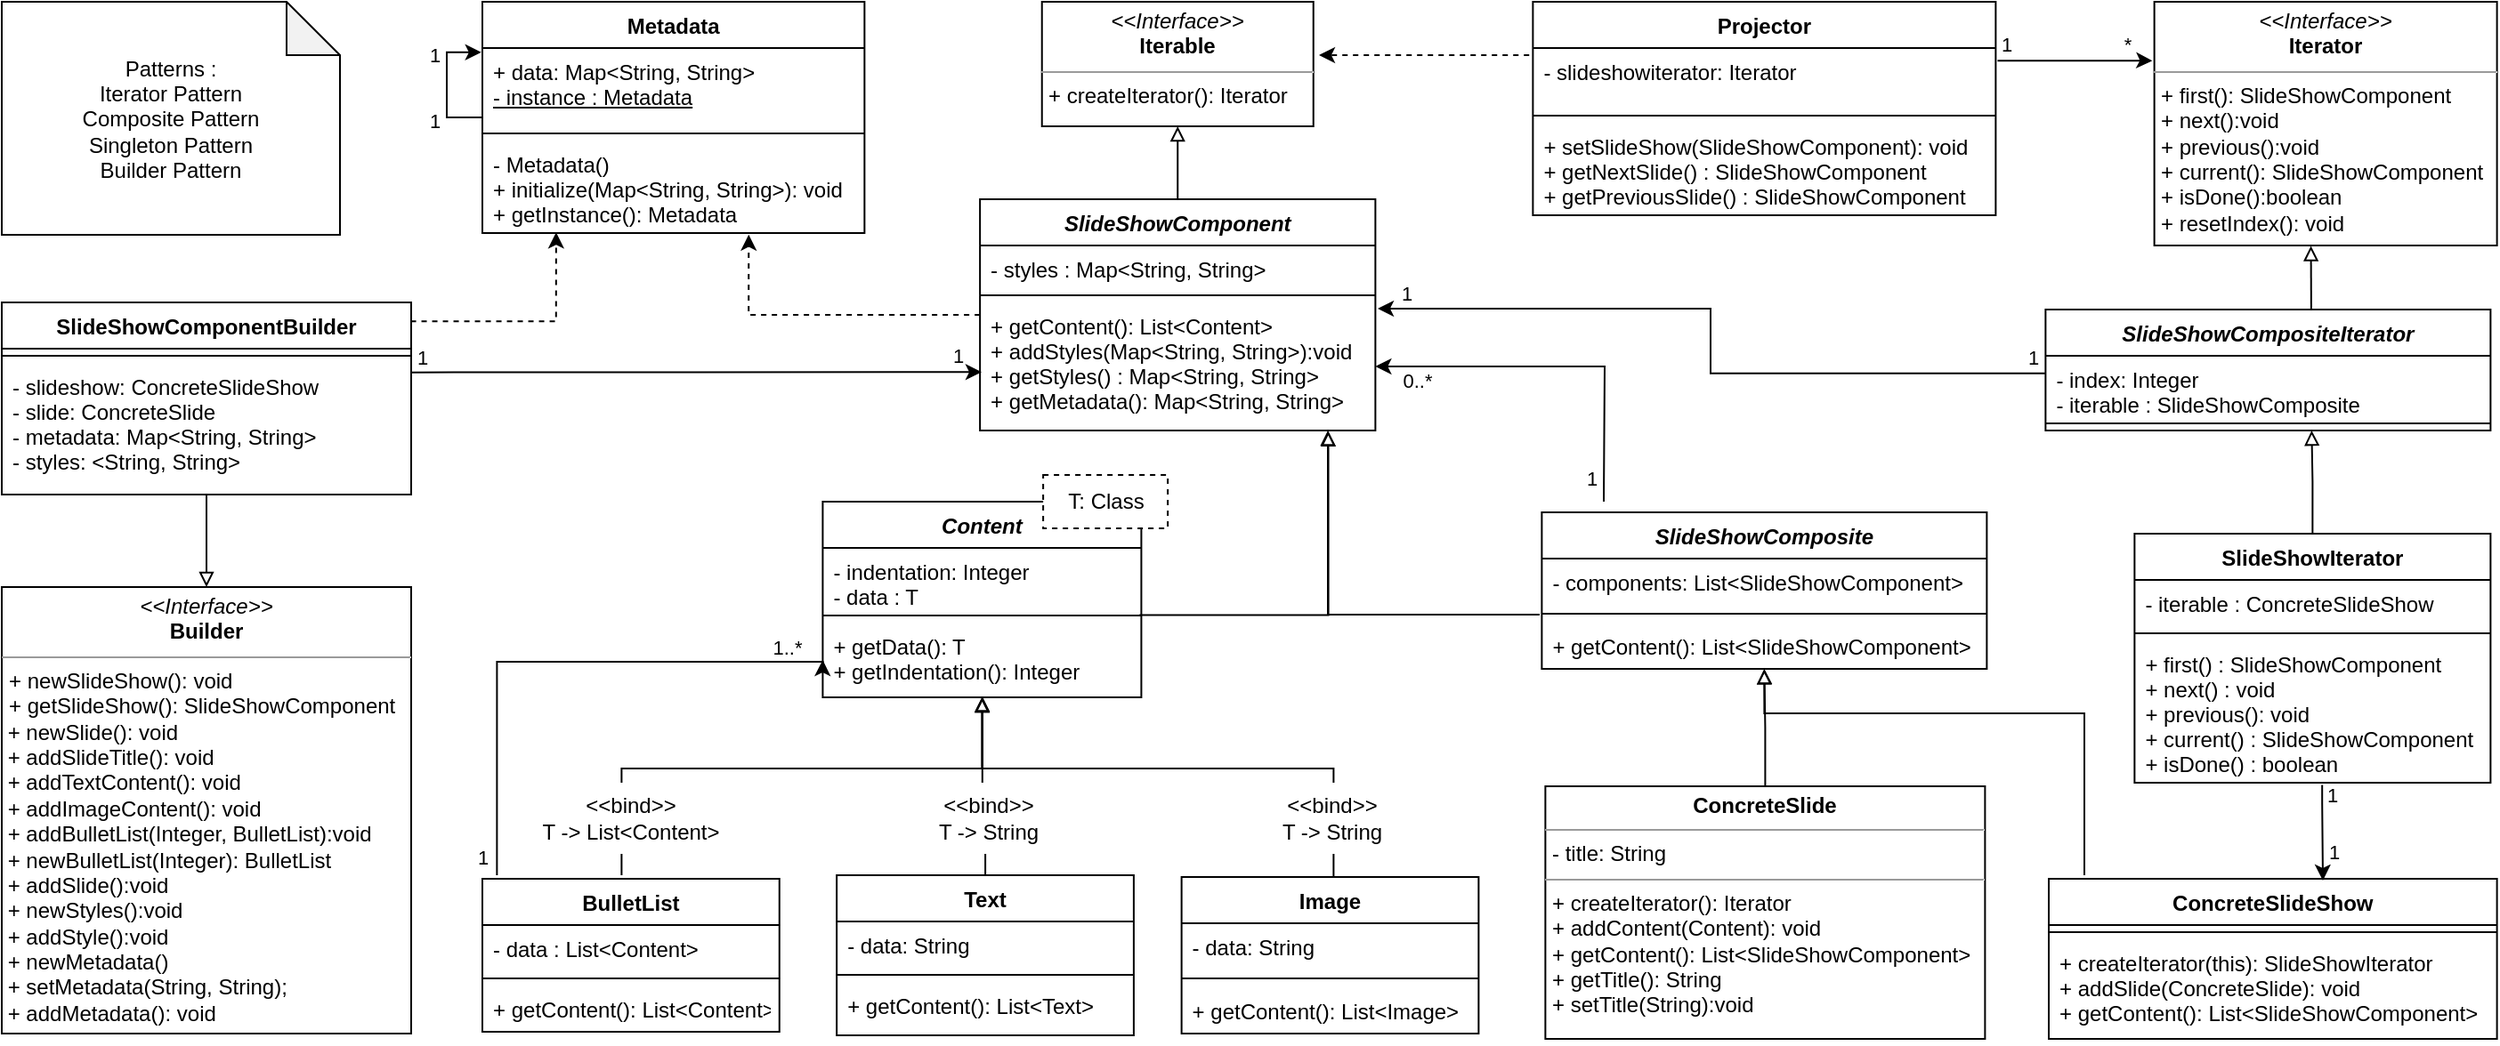 <mxfile version="20.5.1" type="device"><diagram id="dJp5wNmj4JbH1_XlsDkN" name="Page-1"><mxGraphModel dx="1497" dy="852" grid="1" gridSize="10" guides="1" tooltips="1" connect="1" arrows="1" fold="1" page="1" pageScale="1" pageWidth="1654" pageHeight="2336" math="0" shadow="0"><root><mxCell id="0"/><mxCell id="1" parent="0"/><mxCell id="BEjTRMxC8oMAZIC29KmR-113" style="edgeStyle=orthogonalEdgeStyle;rounded=0;orthogonalLoop=1;jettySize=auto;html=1;startArrow=none;startFill=0;endArrow=block;endFill=0;entryX=0.5;entryY=1;entryDx=0;entryDy=0;exitX=0.5;exitY=0;exitDx=0;exitDy=0;" parent="1" source="BEjTRMxC8oMAZIC29KmR-5" target="BEjTRMxC8oMAZIC29KmR-72" edge="1"><mxGeometry relative="1" as="geometry"><mxPoint x="838.19" y="98" as="targetPoint"/><mxPoint x="724.19" y="141" as="sourcePoint"/></mxGeometry></mxCell><mxCell id="H9FdFN-ClzO1cE9R2MqB-24" style="edgeStyle=orthogonalEdgeStyle;rounded=0;orthogonalLoop=1;jettySize=auto;html=1;entryX=0.697;entryY=1.016;entryDx=0;entryDy=0;entryPerimeter=0;dashed=1;endArrow=classic;endFill=1;" parent="1" source="BEjTRMxC8oMAZIC29KmR-5" target="BEjTRMxC8oMAZIC29KmR-18" edge="1"><mxGeometry relative="1" as="geometry"/></mxCell><mxCell id="BEjTRMxC8oMAZIC29KmR-5" value="SlideShowComponent" style="swimlane;fontStyle=3;align=center;verticalAlign=top;childLayout=stackLayout;horizontal=1;startSize=26;horizontalStack=0;resizeParent=1;resizeParentMax=0;resizeLast=0;collapsible=1;marginBottom=0;" parent="1" vertex="1"><mxGeometry x="569.56" y="131" width="222.13" height="130" as="geometry"/></mxCell><mxCell id="BEjTRMxC8oMAZIC29KmR-6" value="- styles : Map&lt;String, String&gt;" style="text;strokeColor=none;fillColor=none;align=left;verticalAlign=top;spacingLeft=4;spacingRight=4;overflow=hidden;rotatable=0;points=[[0,0.5],[1,0.5]];portConstraint=eastwest;" parent="BEjTRMxC8oMAZIC29KmR-5" vertex="1"><mxGeometry y="26" width="222.13" height="24" as="geometry"/></mxCell><mxCell id="BEjTRMxC8oMAZIC29KmR-7" value="" style="line;strokeWidth=1;fillColor=none;align=left;verticalAlign=middle;spacingTop=-1;spacingLeft=3;spacingRight=3;rotatable=0;labelPosition=right;points=[];portConstraint=eastwest;strokeColor=inherit;" parent="BEjTRMxC8oMAZIC29KmR-5" vertex="1"><mxGeometry y="50" width="222.13" height="8" as="geometry"/></mxCell><mxCell id="BEjTRMxC8oMAZIC29KmR-8" value="+ getContent(): List&lt;Content&gt;&#10;+ addStyles(Map&lt;String, String&gt;):void&#10;+ getStyles() : Map&lt;String, String&gt;&#10;+ getMetadata(): Map&lt;String, String&gt;&#10;" style="text;strokeColor=none;fillColor=none;align=left;verticalAlign=top;spacingLeft=4;spacingRight=4;overflow=hidden;rotatable=0;points=[[0,0.5],[1,0.5]];portConstraint=eastwest;" parent="BEjTRMxC8oMAZIC29KmR-5" vertex="1"><mxGeometry y="58" width="222.13" height="72" as="geometry"/></mxCell><mxCell id="BEjTRMxC8oMAZIC29KmR-15" value="Metadata" style="swimlane;fontStyle=1;align=center;verticalAlign=top;childLayout=stackLayout;horizontal=1;startSize=26;horizontalStack=0;resizeParent=1;resizeParentMax=0;resizeLast=0;collapsible=1;marginBottom=0;" parent="1" vertex="1"><mxGeometry x="290" y="20" width="214.68" height="130" as="geometry"/></mxCell><mxCell id="BEjTRMxC8oMAZIC29KmR-16" value="+ data: Map&amp;lt;String, String&amp;gt;&lt;br&gt;&lt;u&gt;- instance : Metadata&lt;/u&gt;" style="text;strokeColor=none;fillColor=none;align=left;verticalAlign=top;spacingLeft=4;spacingRight=4;overflow=hidden;rotatable=0;points=[[0,0.5],[1,0.5]];portConstraint=eastwest;html=1;" parent="BEjTRMxC8oMAZIC29KmR-15" vertex="1"><mxGeometry y="26" width="214.68" height="44" as="geometry"/></mxCell><mxCell id="BEjTRMxC8oMAZIC29KmR-17" value="" style="line;strokeWidth=1;fillColor=none;align=left;verticalAlign=middle;spacingTop=-1;spacingLeft=3;spacingRight=3;rotatable=0;labelPosition=right;points=[];portConstraint=eastwest;strokeColor=inherit;" parent="BEjTRMxC8oMAZIC29KmR-15" vertex="1"><mxGeometry y="70" width="214.68" height="8" as="geometry"/></mxCell><mxCell id="BEjTRMxC8oMAZIC29KmR-18" value="- Metadata()&#10;+ initialize(Map&lt;String, String&gt;): void&#10;+ getInstance(): Metadata" style="text;strokeColor=none;fillColor=none;align=left;verticalAlign=top;spacingLeft=4;spacingRight=4;overflow=hidden;rotatable=0;points=[[0,0.5],[1,0.5]];portConstraint=eastwest;" parent="BEjTRMxC8oMAZIC29KmR-15" vertex="1"><mxGeometry y="78" width="214.68" height="52" as="geometry"/></mxCell><mxCell id="TA6oF3tq6VPVfZ2ChKSb-13" style="edgeStyle=orthogonalEdgeStyle;rounded=0;orthogonalLoop=1;jettySize=auto;html=1;startArrow=none;startFill=0;endArrow=classic;endFill=1;entryX=-0.003;entryY=0.055;entryDx=0;entryDy=0;entryPerimeter=0;" parent="BEjTRMxC8oMAZIC29KmR-15" source="BEjTRMxC8oMAZIC29KmR-16" target="BEjTRMxC8oMAZIC29KmR-16" edge="1"><mxGeometry relative="1" as="geometry"><mxPoint x="-5.32" y="29" as="targetPoint"/><Array as="points"><mxPoint x="-20" y="65"/><mxPoint x="-20" y="29"/></Array></mxGeometry></mxCell><mxCell id="diG9DpCNGjjHX850nTGm-32" value="1" style="edgeLabel;html=1;align=center;verticalAlign=middle;resizable=0;points=[];" parent="TA6oF3tq6VPVfZ2ChKSb-13" vertex="1" connectable="0"><mxGeometry x="-0.741" y="1" relative="1" as="geometry"><mxPoint x="-17" y="1" as="offset"/></mxGeometry></mxCell><mxCell id="diG9DpCNGjjHX850nTGm-33" value="1" style="edgeLabel;html=1;align=center;verticalAlign=middle;resizable=0;points=[];" parent="TA6oF3tq6VPVfZ2ChKSb-13" vertex="1" connectable="0"><mxGeometry x="0.649" y="-1" relative="1" as="geometry"><mxPoint x="-13" as="offset"/></mxGeometry></mxCell><mxCell id="BEjTRMxC8oMAZIC29KmR-68" style="edgeStyle=orthogonalEdgeStyle;rounded=0;orthogonalLoop=1;jettySize=auto;html=1;startArrow=none;startFill=0;endArrow=classic;endFill=1;" parent="1" target="BEjTRMxC8oMAZIC29KmR-8" edge="1"><mxGeometry relative="1" as="geometry"><mxPoint x="920" y="301" as="sourcePoint"/></mxGeometry></mxCell><mxCell id="diG9DpCNGjjHX850nTGm-20" value="1" style="edgeLabel;html=1;align=center;verticalAlign=middle;resizable=0;points=[];" parent="BEjTRMxC8oMAZIC29KmR-68" vertex="1" connectable="0"><mxGeometry x="-0.814" y="-1" relative="1" as="geometry"><mxPoint x="-8" y="6" as="offset"/></mxGeometry></mxCell><mxCell id="diG9DpCNGjjHX850nTGm-21" value="0..*" style="edgeLabel;html=1;align=center;verticalAlign=middle;resizable=0;points=[];" parent="BEjTRMxC8oMAZIC29KmR-68" vertex="1" connectable="0"><mxGeometry x="0.831" y="-2" relative="1" as="geometry"><mxPoint x="6" y="10" as="offset"/></mxGeometry></mxCell><mxCell id="diG9DpCNGjjHX850nTGm-8" style="edgeStyle=orthogonalEdgeStyle;rounded=0;orthogonalLoop=1;jettySize=auto;html=1;endArrow=block;endFill=0;exitX=-0.005;exitY=-0.175;exitDx=0;exitDy=0;exitPerimeter=0;" parent="1" source="H9FdFN-ClzO1cE9R2MqB-18" edge="1"><mxGeometry relative="1" as="geometry"><mxPoint x="765" y="261" as="targetPoint"/><mxPoint x="826.94" y="364.312" as="sourcePoint"/><Array as="points"><mxPoint x="765.19" y="365"/></Array></mxGeometry></mxCell><mxCell id="TA6oF3tq6VPVfZ2ChKSb-8" style="edgeStyle=orthogonalEdgeStyle;rounded=0;orthogonalLoop=1;jettySize=auto;html=1;entryX=0.501;entryY=1;entryDx=0;entryDy=0;entryPerimeter=0;startArrow=none;startFill=0;endArrow=block;endFill=0;" parent="1" source="BEjTRMxC8oMAZIC29KmR-26" target="BEjTRMxC8oMAZIC29KmR-44" edge="1"><mxGeometry relative="1" as="geometry"/></mxCell><mxCell id="BEjTRMxC8oMAZIC29KmR-26" value="Text" style="swimlane;fontStyle=1;align=center;verticalAlign=top;childLayout=stackLayout;horizontal=1;startSize=26;horizontalStack=0;resizeParent=1;resizeParentMax=0;resizeLast=0;collapsible=1;marginBottom=0;" parent="1" vertex="1"><mxGeometry x="489.07" y="511" width="166.88" height="90" as="geometry"/></mxCell><mxCell id="BEjTRMxC8oMAZIC29KmR-27" value="- data: String" style="text;strokeColor=none;fillColor=none;align=left;verticalAlign=top;spacingLeft=4;spacingRight=4;overflow=hidden;rotatable=0;points=[[0,0.5],[1,0.5]];portConstraint=eastwest;" parent="BEjTRMxC8oMAZIC29KmR-26" vertex="1"><mxGeometry y="26" width="166.88" height="26" as="geometry"/></mxCell><mxCell id="BEjTRMxC8oMAZIC29KmR-28" value="" style="line;strokeWidth=1;fillColor=none;align=left;verticalAlign=middle;spacingTop=-1;spacingLeft=3;spacingRight=3;rotatable=0;labelPosition=right;points=[];portConstraint=eastwest;strokeColor=inherit;" parent="BEjTRMxC8oMAZIC29KmR-26" vertex="1"><mxGeometry y="52" width="166.88" height="8" as="geometry"/></mxCell><mxCell id="BEjTRMxC8oMAZIC29KmR-29" value="+ getContent(): List&lt;Text&gt;" style="text;strokeColor=none;fillColor=none;align=left;verticalAlign=top;spacingLeft=4;spacingRight=4;overflow=hidden;rotatable=0;points=[[0,0.5],[1,0.5]];portConstraint=eastwest;" parent="BEjTRMxC8oMAZIC29KmR-26" vertex="1"><mxGeometry y="60" width="166.88" height="30" as="geometry"/></mxCell><mxCell id="TA6oF3tq6VPVfZ2ChKSb-9" style="edgeStyle=orthogonalEdgeStyle;rounded=0;orthogonalLoop=1;jettySize=auto;html=1;entryX=0.5;entryY=1;entryDx=0;entryDy=0;startArrow=none;startFill=0;endArrow=block;endFill=0;" parent="1" source="BEjTRMxC8oMAZIC29KmR-31" target="BEjTRMxC8oMAZIC29KmR-41" edge="1"><mxGeometry relative="1" as="geometry"><Array as="points"><mxPoint x="768.19" y="451"/><mxPoint x="570.19" y="451"/></Array></mxGeometry></mxCell><mxCell id="BEjTRMxC8oMAZIC29KmR-31" value="Image" style="swimlane;fontStyle=1;align=center;verticalAlign=top;childLayout=stackLayout;horizontal=1;startSize=26;horizontalStack=0;resizeParent=1;resizeParentMax=0;resizeLast=0;collapsible=1;marginBottom=0;" parent="1" vertex="1"><mxGeometry x="682.81" y="512" width="166.88" height="88" as="geometry"/></mxCell><mxCell id="BEjTRMxC8oMAZIC29KmR-32" value="- data: String" style="text;strokeColor=none;fillColor=none;align=left;verticalAlign=top;spacingLeft=4;spacingRight=4;overflow=hidden;rotatable=0;points=[[0,0.5],[1,0.5]];portConstraint=eastwest;" parent="BEjTRMxC8oMAZIC29KmR-31" vertex="1"><mxGeometry y="26" width="166.88" height="26" as="geometry"/></mxCell><mxCell id="BEjTRMxC8oMAZIC29KmR-33" value="" style="line;strokeWidth=1;fillColor=none;align=left;verticalAlign=middle;spacingTop=-1;spacingLeft=3;spacingRight=3;rotatable=0;labelPosition=right;points=[];portConstraint=eastwest;strokeColor=inherit;" parent="BEjTRMxC8oMAZIC29KmR-31" vertex="1"><mxGeometry y="52" width="166.88" height="10" as="geometry"/></mxCell><mxCell id="BEjTRMxC8oMAZIC29KmR-34" value="+ getContent(): List&lt;Image&gt;" style="text;strokeColor=none;fillColor=none;align=left;verticalAlign=top;spacingLeft=4;spacingRight=4;overflow=hidden;rotatable=0;points=[[0,0.5],[1,0.5]];portConstraint=eastwest;" parent="BEjTRMxC8oMAZIC29KmR-31" vertex="1"><mxGeometry y="62" width="166.88" height="26" as="geometry"/></mxCell><mxCell id="1Rqe-ZaB17CGoWird3mA-8" style="edgeStyle=orthogonalEdgeStyle;rounded=0;orthogonalLoop=1;jettySize=auto;html=1;entryX=0;entryY=0.5;entryDx=0;entryDy=0;" parent="1" target="BEjTRMxC8oMAZIC29KmR-44" edge="1"><mxGeometry relative="1" as="geometry"><Array as="points"><mxPoint x="298" y="391"/><mxPoint x="481" y="391"/></Array><mxPoint x="298.19" y="511" as="sourcePoint"/><mxPoint x="458.19" y="376" as="targetPoint"/></mxGeometry></mxCell><mxCell id="diG9DpCNGjjHX850nTGm-22" value="1" style="edgeLabel;html=1;align=center;verticalAlign=middle;resizable=0;points=[];" parent="1Rqe-ZaB17CGoWird3mA-8" vertex="1" connectable="0"><mxGeometry x="-0.936" y="1" relative="1" as="geometry"><mxPoint x="-7" y="-1" as="offset"/></mxGeometry></mxCell><mxCell id="diG9DpCNGjjHX850nTGm-23" value="1..*" style="edgeLabel;html=1;align=center;verticalAlign=middle;resizable=0;points=[];" parent="1Rqe-ZaB17CGoWird3mA-8" vertex="1" connectable="0"><mxGeometry x="0.799" y="3" relative="1" as="geometry"><mxPoint x="9" y="-5" as="offset"/></mxGeometry></mxCell><mxCell id="BEjTRMxC8oMAZIC29KmR-36" value="BulletList" style="swimlane;fontStyle=1;align=center;verticalAlign=top;childLayout=stackLayout;horizontal=1;startSize=26;horizontalStack=0;resizeParent=1;resizeParentMax=0;resizeLast=0;collapsible=1;marginBottom=0;" parent="1" vertex="1"><mxGeometry x="290" y="513" width="166.88" height="86" as="geometry"/></mxCell><mxCell id="BEjTRMxC8oMAZIC29KmR-37" value="- data : List&lt;Content&gt;" style="text;strokeColor=none;fillColor=none;align=left;verticalAlign=top;spacingLeft=4;spacingRight=4;overflow=hidden;rotatable=0;points=[[0,0.5],[1,0.5]];portConstraint=eastwest;" parent="BEjTRMxC8oMAZIC29KmR-36" vertex="1"><mxGeometry y="26" width="166.88" height="26" as="geometry"/></mxCell><mxCell id="BEjTRMxC8oMAZIC29KmR-38" value="" style="line;strokeWidth=1;fillColor=none;align=left;verticalAlign=middle;spacingTop=-1;spacingLeft=3;spacingRight=3;rotatable=0;labelPosition=right;points=[];portConstraint=eastwest;strokeColor=inherit;" parent="BEjTRMxC8oMAZIC29KmR-36" vertex="1"><mxGeometry y="52" width="166.88" height="8" as="geometry"/></mxCell><mxCell id="BEjTRMxC8oMAZIC29KmR-39" value="+ getContent(): List&lt;Content&gt;" style="text;strokeColor=none;fillColor=none;align=left;verticalAlign=top;spacingLeft=4;spacingRight=4;overflow=hidden;rotatable=0;points=[[0,0.5],[1,0.5]];portConstraint=eastwest;" parent="BEjTRMxC8oMAZIC29KmR-36" vertex="1"><mxGeometry y="60" width="166.88" height="26" as="geometry"/></mxCell><mxCell id="TA6oF3tq6VPVfZ2ChKSb-7" style="edgeStyle=orthogonalEdgeStyle;rounded=0;orthogonalLoop=1;jettySize=auto;html=1;endArrow=none;endFill=0;startArrow=block;startFill=0;exitX=0.501;exitY=0.988;exitDx=0;exitDy=0;exitPerimeter=0;" parent="1" source="BEjTRMxC8oMAZIC29KmR-44" edge="1"><mxGeometry relative="1" as="geometry"><Array as="points"><mxPoint x="571.19" y="451"/><mxPoint x="368.19" y="451"/><mxPoint x="368.19" y="511"/></Array><mxPoint x="368.19" y="511" as="targetPoint"/></mxGeometry></mxCell><mxCell id="diG9DpCNGjjHX850nTGm-4" style="edgeStyle=orthogonalEdgeStyle;rounded=0;orthogonalLoop=1;jettySize=auto;html=1;entryX=0.881;entryY=1.006;entryDx=0;entryDy=0;entryPerimeter=0;endArrow=block;endFill=0;exitX=0.994;exitY=0.589;exitDx=0;exitDy=0;exitPerimeter=0;" parent="1" target="BEjTRMxC8oMAZIC29KmR-8" edge="1"><mxGeometry relative="1" as="geometry"><mxPoint x="659.126" y="364.712" as="sourcePoint"/><mxPoint x="764.61" y="265.38" as="targetPoint"/><Array as="points"><mxPoint x="765" y="365"/></Array></mxGeometry></mxCell><mxCell id="BEjTRMxC8oMAZIC29KmR-41" value="Content" style="swimlane;fontStyle=3;align=center;verticalAlign=top;childLayout=stackLayout;horizontal=1;startSize=26;horizontalStack=0;resizeParent=1;resizeParentMax=0;resizeLast=0;collapsible=1;marginBottom=0;" parent="1" vertex="1"><mxGeometry x="481.21" y="301" width="178.99" height="110" as="geometry"/></mxCell><mxCell id="BEjTRMxC8oMAZIC29KmR-42" value="- indentation: Integer&#10;- data : T" style="text;strokeColor=none;fillColor=none;align=left;verticalAlign=top;spacingLeft=4;spacingRight=4;overflow=hidden;rotatable=0;points=[[0,0.5],[1,0.5]];portConstraint=eastwest;" parent="BEjTRMxC8oMAZIC29KmR-41" vertex="1"><mxGeometry y="26" width="178.99" height="34" as="geometry"/></mxCell><mxCell id="BEjTRMxC8oMAZIC29KmR-43" value="" style="line;strokeWidth=1;fillColor=none;align=left;verticalAlign=middle;spacingTop=-1;spacingLeft=3;spacingRight=3;rotatable=0;labelPosition=right;points=[];portConstraint=eastwest;strokeColor=inherit;" parent="BEjTRMxC8oMAZIC29KmR-41" vertex="1"><mxGeometry y="60" width="178.99" height="8" as="geometry"/></mxCell><mxCell id="BEjTRMxC8oMAZIC29KmR-44" value="+ getData(): T&#10;+ getIndentation(): Integer" style="text;strokeColor=none;fillColor=none;align=left;verticalAlign=top;spacingLeft=4;spacingRight=4;overflow=hidden;rotatable=0;points=[[0,0.5],[1,0.5]];portConstraint=eastwest;" parent="BEjTRMxC8oMAZIC29KmR-41" vertex="1"><mxGeometry y="68" width="178.99" height="42" as="geometry"/></mxCell><mxCell id="diG9DpCNGjjHX850nTGm-10" value="" style="edgeStyle=orthogonalEdgeStyle;rounded=0;orthogonalLoop=1;jettySize=auto;html=1;endArrow=classic;endFill=1;exitX=1.004;exitY=0.209;exitDx=0;exitDy=0;exitPerimeter=0;entryX=-0.006;entryY=0.242;entryDx=0;entryDy=0;entryPerimeter=0;" parent="1" source="BEjTRMxC8oMAZIC29KmR-54" target="BEjTRMxC8oMAZIC29KmR-75" edge="1"><mxGeometry x="-0.868" y="4" relative="1" as="geometry"><mxPoint x="1160" y="54.81" as="sourcePoint"/><mxPoint x="1226" y="53" as="targetPoint"/><mxPoint as="offset"/><Array as="points"><mxPoint x="1226" y="53"/></Array></mxGeometry></mxCell><mxCell id="diG9DpCNGjjHX850nTGm-13" value="*" style="edgeLabel;html=1;align=center;verticalAlign=middle;resizable=0;points=[];" parent="diG9DpCNGjjHX850nTGm-10" vertex="1" connectable="0"><mxGeometry x="0.733" y="-1" relative="1" as="geometry"><mxPoint x="-3" y="-10" as="offset"/></mxGeometry></mxCell><mxCell id="diG9DpCNGjjHX850nTGm-14" value="1" style="edgeLabel;html=1;align=center;verticalAlign=middle;resizable=0;points=[];" parent="diG9DpCNGjjHX850nTGm-10" vertex="1" connectable="0"><mxGeometry x="-0.484" y="1" relative="1" as="geometry"><mxPoint x="-18" y="-8" as="offset"/></mxGeometry></mxCell><mxCell id="HNqeerLyIlQYZOJJkULB-1" style="edgeStyle=orthogonalEdgeStyle;rounded=0;orthogonalLoop=1;jettySize=auto;html=1;exitX=-0.008;exitY=0.118;exitDx=0;exitDy=0;exitPerimeter=0;dashed=1;" parent="1" source="BEjTRMxC8oMAZIC29KmR-54" edge="1"><mxGeometry relative="1" as="geometry"><mxPoint x="760" y="50" as="targetPoint"/></mxGeometry></mxCell><mxCell id="BEjTRMxC8oMAZIC29KmR-53" value="Projector" style="swimlane;fontStyle=1;align=center;verticalAlign=top;childLayout=stackLayout;horizontal=1;startSize=26;horizontalStack=0;resizeParent=1;resizeParentMax=0;resizeLast=0;collapsible=1;marginBottom=0;" parent="1" vertex="1"><mxGeometry x="880.19" y="20" width="260" height="120" as="geometry"/></mxCell><mxCell id="BEjTRMxC8oMAZIC29KmR-54" value="- slideshowiterator: Iterator&#10;" style="text;strokeColor=none;fillColor=none;align=left;verticalAlign=top;spacingLeft=4;spacingRight=4;overflow=hidden;rotatable=0;points=[[0,0.5],[1,0.5]];portConstraint=eastwest;" parent="BEjTRMxC8oMAZIC29KmR-53" vertex="1"><mxGeometry y="26" width="260" height="34" as="geometry"/></mxCell><mxCell id="BEjTRMxC8oMAZIC29KmR-55" value="" style="line;strokeWidth=1;fillColor=none;align=left;verticalAlign=middle;spacingTop=-1;spacingLeft=3;spacingRight=3;rotatable=0;labelPosition=right;points=[];portConstraint=eastwest;strokeColor=inherit;" parent="BEjTRMxC8oMAZIC29KmR-53" vertex="1"><mxGeometry y="60" width="260" height="8" as="geometry"/></mxCell><mxCell id="BEjTRMxC8oMAZIC29KmR-56" value="+ setSlideShow(SlideShowComponent): void&#10;+ getNextSlide() : SlideShowComponent&#10;+ getPreviousSlide() : SlideShowComponent" style="text;strokeColor=none;fillColor=none;align=left;verticalAlign=top;spacingLeft=4;spacingRight=4;overflow=hidden;rotatable=0;points=[[0,0.5],[1,0.5]];portConstraint=eastwest;" parent="BEjTRMxC8oMAZIC29KmR-53" vertex="1"><mxGeometry y="68" width="260" height="52" as="geometry"/></mxCell><mxCell id="BEjTRMxC8oMAZIC29KmR-72" value="&lt;p style=&quot;margin:0px;margin-top:4px;text-align:center;&quot;&gt;&lt;i&gt;&amp;lt;&amp;lt;Interface&amp;gt;&amp;gt;&lt;/i&gt;&lt;br&gt;&lt;b&gt;Iterable&lt;/b&gt;&lt;/p&gt;&lt;hr size=&quot;1&quot;&gt;&lt;p style=&quot;margin:0px;margin-left:4px;&quot;&gt;+ createIterator(): Iterator&lt;/p&gt;&lt;p style=&quot;margin:0px;margin-left:4px;&quot;&gt;&lt;br&gt;&lt;/p&gt;" style="verticalAlign=top;align=left;overflow=fill;fontSize=12;fontFamily=Helvetica;html=1;" parent="1" vertex="1"><mxGeometry x="604.37" y="20" width="152.5" height="70" as="geometry"/></mxCell><mxCell id="BEjTRMxC8oMAZIC29KmR-75" value="&lt;p style=&quot;margin:0px;margin-top:4px;text-align:center;&quot;&gt;&lt;i&gt;&amp;lt;&amp;lt;Interface&amp;gt;&amp;gt;&lt;/i&gt;&lt;br&gt;&lt;b&gt;Iterator&lt;/b&gt;&lt;/p&gt;&lt;hr size=&quot;1&quot;&gt;&lt;p style=&quot;margin:0px;margin-left:4px;&quot;&gt;+ first(): SlideShowComponent&lt;br style=&quot;padding: 0px; margin: 0px;&quot;&gt;+ next():void&lt;/p&gt;&lt;p style=&quot;margin:0px;margin-left:4px;&quot;&gt;+ previous():void&lt;br style=&quot;padding: 0px; margin: 0px;&quot;&gt;+ current(): SlideShowComponent&lt;br style=&quot;padding: 0px; margin: 0px;&quot;&gt;+ isDone():boolean&lt;br&gt;&lt;/p&gt;&lt;p style=&quot;margin:0px;margin-left:4px;&quot;&gt;+ resetIndex(): void&lt;/p&gt;&lt;p style=&quot;margin:0px;margin-left:4px;&quot;&gt;&lt;br&gt;&lt;/p&gt;" style="verticalAlign=top;align=left;overflow=fill;fontSize=12;fontFamily=Helvetica;html=1;" parent="1" vertex="1"><mxGeometry x="1229.31" y="20" width="192.5" height="137" as="geometry"/></mxCell><mxCell id="BEjTRMxC8oMAZIC29KmR-103" style="edgeStyle=orthogonalEdgeStyle;rounded=0;orthogonalLoop=1;jettySize=auto;html=1;entryX=0.457;entryY=1.002;entryDx=0;entryDy=0;startArrow=none;startFill=0;endArrow=block;endFill=0;exitX=0.597;exitY=-0.001;exitDx=0;exitDy=0;exitPerimeter=0;entryPerimeter=0;" parent="1" source="BEjTRMxC8oMAZIC29KmR-78" target="BEjTRMxC8oMAZIC29KmR-75" edge="1"><mxGeometry relative="1" as="geometry"/></mxCell><mxCell id="BEjTRMxC8oMAZIC29KmR-78" value="SlideShowCompositeIterator" style="swimlane;fontStyle=3;align=center;verticalAlign=top;childLayout=stackLayout;horizontal=1;startSize=26;horizontalStack=0;resizeParent=1;resizeParentMax=0;resizeLast=0;collapsible=1;marginBottom=0;" parent="1" vertex="1"><mxGeometry x="1168.19" y="193" width="250" height="68" as="geometry"><mxRectangle x="1030" y="417" width="140" height="30" as="alternateBounds"/></mxGeometry></mxCell><mxCell id="BEjTRMxC8oMAZIC29KmR-79" value="- index: Integer&#10;- iterable : SlideShowComposite" style="text;strokeColor=none;fillColor=none;align=left;verticalAlign=top;spacingLeft=4;spacingRight=4;overflow=hidden;rotatable=0;points=[[0,0.5],[1,0.5]];portConstraint=eastwest;" parent="BEjTRMxC8oMAZIC29KmR-78" vertex="1"><mxGeometry y="26" width="250" height="34" as="geometry"/></mxCell><mxCell id="BEjTRMxC8oMAZIC29KmR-80" value="" style="line;strokeWidth=1;fillColor=none;align=left;verticalAlign=middle;spacingTop=-1;spacingLeft=3;spacingRight=3;rotatable=0;labelPosition=right;points=[];portConstraint=eastwest;strokeColor=inherit;" parent="BEjTRMxC8oMAZIC29KmR-78" vertex="1"><mxGeometry y="60" width="250" height="8" as="geometry"/></mxCell><mxCell id="H9FdFN-ClzO1cE9R2MqB-26" style="edgeStyle=orthogonalEdgeStyle;rounded=0;orthogonalLoop=1;jettySize=auto;html=1;entryX=0.5;entryY=1.01;entryDx=0;entryDy=0;entryPerimeter=0;endArrow=block;endFill=0;" parent="1" target="H9FdFN-ClzO1cE9R2MqB-18" edge="1"><mxGeometry relative="1" as="geometry"><mxPoint x="1190" y="511" as="sourcePoint"/><Array as="points"><mxPoint x="1190" y="420"/><mxPoint x="1010" y="420"/></Array></mxGeometry></mxCell><mxCell id="BEjTRMxC8oMAZIC29KmR-94" value="ConcreteSlideShow" style="swimlane;fontStyle=1;align=center;verticalAlign=top;childLayout=stackLayout;horizontal=1;startSize=26;horizontalStack=0;resizeParent=1;resizeParentMax=0;resizeLast=0;collapsible=1;marginBottom=0;" parent="1" vertex="1"><mxGeometry x="1170" y="513" width="251.81" height="90" as="geometry"><mxRectangle x="860" y="859" width="150" height="30" as="alternateBounds"/></mxGeometry></mxCell><mxCell id="BEjTRMxC8oMAZIC29KmR-96" value="" style="line;strokeWidth=1;fillColor=none;align=left;verticalAlign=middle;spacingTop=-1;spacingLeft=3;spacingRight=3;rotatable=0;labelPosition=right;points=[];portConstraint=eastwest;strokeColor=inherit;" parent="BEjTRMxC8oMAZIC29KmR-94" vertex="1"><mxGeometry y="26" width="251.81" height="8" as="geometry"/></mxCell><mxCell id="BEjTRMxC8oMAZIC29KmR-97" value="+ createIterator(this): SlideShowIterator&#10;+ addSlide(ConcreteSlide): void&#10;+ getContent(): List&lt;SlideShowComponent&gt; " style="text;strokeColor=none;fillColor=none;align=left;verticalAlign=top;spacingLeft=4;spacingRight=4;overflow=hidden;rotatable=0;points=[[0,0.5],[1,0.5]];portConstraint=eastwest;" parent="BEjTRMxC8oMAZIC29KmR-94" vertex="1"><mxGeometry y="34" width="251.81" height="56" as="geometry"/></mxCell><mxCell id="1Rqe-ZaB17CGoWird3mA-18" value="&lt;p style=&quot;margin:0px;margin-top:4px;text-align:center;&quot;&gt;&lt;i&gt;&amp;lt;&amp;lt;Interface&amp;gt;&amp;gt;&lt;/i&gt;&lt;br&gt;&lt;b&gt;Builder&lt;/b&gt;&lt;/p&gt;&lt;hr size=&quot;1&quot;&gt;&lt;p style=&quot;margin:0px;margin-left:4px;&quot;&gt;+ newSlideShow(): void&lt;/p&gt;&lt;p style=&quot;margin: 0px 0px 0px 4px;&quot;&gt;+ getSlideShow(): SlideShowComponent&lt;br&gt;&lt;/p&gt;&lt;div&gt;&amp;nbsp;+ newSlide(): void&lt;/div&gt;&lt;div&gt;&amp;nbsp;+ addSlideTitle(): void&lt;/div&gt;&lt;div&gt;&amp;nbsp;+ addTextContent(): void&lt;/div&gt;&lt;div&gt;&amp;nbsp;+ addImageContent(): void&lt;/div&gt;&lt;div&gt;&amp;nbsp;+ addBulletList(Integer, BulletList):void&lt;/div&gt;&lt;div&gt;&lt;span style=&quot;background-color: initial;&quot;&gt;&amp;nbsp;+ newBulletList(Integer): BulletList&lt;/span&gt;&lt;span style=&quot;background-color: initial;&quot;&gt;&amp;nbsp;&lt;/span&gt;&lt;/div&gt;&lt;div&gt;&lt;span style=&quot;background-color: initial;&quot;&gt;&amp;nbsp;+ addSlide():void&lt;/span&gt;&lt;br&gt;&lt;/div&gt;&lt;div&gt;&amp;nbsp;+ newStyles():void&lt;/div&gt;&lt;div&gt;&amp;nbsp;+ addStyle():void&lt;/div&gt;&lt;div&gt;&amp;nbsp;+ newMetadata()&lt;/div&gt;&lt;div&gt;&amp;nbsp;+ setMetadata(String, String);&lt;/div&gt;&lt;div&gt;&amp;nbsp;+ addMetadata(): void&lt;/div&gt;" style="verticalAlign=top;align=left;overflow=fill;fontSize=12;fontFamily=Helvetica;html=1;" parent="1" vertex="1"><mxGeometry x="20" y="349" width="230" height="251" as="geometry"/></mxCell><mxCell id="H9FdFN-ClzO1cE9R2MqB-23" style="edgeStyle=orthogonalEdgeStyle;rounded=0;orthogonalLoop=1;jettySize=auto;html=1;entryX=0.193;entryY=0.993;entryDx=0;entryDy=0;entryPerimeter=0;dashed=1;endArrow=classic;endFill=1;exitX=0.999;exitY=0.098;exitDx=0;exitDy=0;exitPerimeter=0;" parent="1" source="1Rqe-ZaB17CGoWird3mA-21" target="BEjTRMxC8oMAZIC29KmR-18" edge="1"><mxGeometry relative="1" as="geometry"/></mxCell><mxCell id="e1fDd5WAfDIWdFj2bm1z-1" style="edgeStyle=orthogonalEdgeStyle;rounded=0;orthogonalLoop=1;jettySize=auto;html=1;entryX=0.5;entryY=0;entryDx=0;entryDy=0;endArrow=block;endFill=0;" edge="1" parent="1" source="1Rqe-ZaB17CGoWird3mA-21" target="1Rqe-ZaB17CGoWird3mA-18"><mxGeometry relative="1" as="geometry"/></mxCell><mxCell id="1Rqe-ZaB17CGoWird3mA-21" value="SlideShowComponentBuilder" style="swimlane;fontStyle=1;align=center;verticalAlign=top;childLayout=stackLayout;horizontal=1;startSize=26;horizontalStack=0;resizeParent=1;resizeParentMax=0;resizeLast=0;collapsible=1;marginBottom=0;" parent="1" vertex="1"><mxGeometry x="20" y="189" width="230" height="108" as="geometry"/></mxCell><mxCell id="1Rqe-ZaB17CGoWird3mA-23" value="" style="line;strokeWidth=1;fillColor=none;align=left;verticalAlign=middle;spacingTop=-1;spacingLeft=3;spacingRight=3;rotatable=0;labelPosition=right;points=[];portConstraint=eastwest;strokeColor=inherit;" parent="1Rqe-ZaB17CGoWird3mA-21" vertex="1"><mxGeometry y="26" width="230" height="8" as="geometry"/></mxCell><mxCell id="1Rqe-ZaB17CGoWird3mA-22" value="- slideshow: ConcreteSlideShow&#10;- slide: ConcreteSlide&#10;- metadata: Map&lt;String, String&gt;&#10;- styles: &lt;String, String&gt;" style="text;strokeColor=none;fillColor=none;align=left;verticalAlign=top;spacingLeft=4;spacingRight=4;overflow=hidden;rotatable=0;points=[[0,0.5],[1,0.5]];portConstraint=eastwest;" parent="1Rqe-ZaB17CGoWird3mA-21" vertex="1"><mxGeometry y="34" width="230" height="74" as="geometry"/></mxCell><mxCell id="1Rqe-ZaB17CGoWird3mA-26" style="edgeStyle=orthogonalEdgeStyle;rounded=0;orthogonalLoop=1;jettySize=auto;html=1;endArrow=none;endFill=0;startArrow=classic;startFill=1;exitX=0.004;exitY=0.544;exitDx=0;exitDy=0;exitPerimeter=0;entryX=1.001;entryY=0.072;entryDx=0;entryDy=0;entryPerimeter=0;" parent="1" source="BEjTRMxC8oMAZIC29KmR-8" target="1Rqe-ZaB17CGoWird3mA-22" edge="1"><mxGeometry relative="1" as="geometry"><mxPoint x="718.19" y="161" as="sourcePoint"/><mxPoint x="200" y="231" as="targetPoint"/><Array as="points"/></mxGeometry></mxCell><mxCell id="diG9DpCNGjjHX850nTGm-24" value="1" style="edgeLabel;html=1;align=center;verticalAlign=middle;resizable=0;points=[];" parent="1Rqe-ZaB17CGoWird3mA-26" vertex="1" connectable="0"><mxGeometry x="0.259" y="-1" relative="1" as="geometry"><mxPoint x="-113" y="-8" as="offset"/></mxGeometry></mxCell><mxCell id="diG9DpCNGjjHX850nTGm-25" value="1" style="edgeLabel;html=1;align=center;verticalAlign=middle;resizable=0;points=[];" parent="1Rqe-ZaB17CGoWird3mA-26" vertex="1" connectable="0"><mxGeometry x="-0.807" y="-3" relative="1" as="geometry"><mxPoint x="17" y="-6" as="offset"/></mxGeometry></mxCell><mxCell id="diG9DpCNGjjHX850nTGm-6" style="edgeStyle=orthogonalEdgeStyle;rounded=0;orthogonalLoop=1;jettySize=auto;html=1;endArrow=classic;endFill=1;exitX=0.527;exitY=1.015;exitDx=0;exitDy=0;exitPerimeter=0;" parent="1" source="diG9DpCNGjjHX850nTGm-29" edge="1"><mxGeometry relative="1" as="geometry"><mxPoint x="1248.117" y="439.99" as="sourcePoint"/><Array as="points"><mxPoint x="1324" y="471"/><mxPoint x="1324" y="471"/><mxPoint x="1324" y="514"/></Array><mxPoint x="1324" y="514" as="targetPoint"/></mxGeometry></mxCell><mxCell id="diG9DpCNGjjHX850nTGm-17" value="1" style="edgeLabel;html=1;align=center;verticalAlign=middle;resizable=0;points=[];" parent="diG9DpCNGjjHX850nTGm-6" vertex="1" connectable="0"><mxGeometry x="-0.822" y="1" relative="1" as="geometry"><mxPoint x="4" y="1" as="offset"/></mxGeometry></mxCell><mxCell id="diG9DpCNGjjHX850nTGm-18" value="1" style="edgeLabel;html=1;align=center;verticalAlign=middle;resizable=0;points=[];" parent="diG9DpCNGjjHX850nTGm-6" vertex="1" connectable="0"><mxGeometry x="0.655" relative="1" as="geometry"><mxPoint x="6" y="-7" as="offset"/></mxGeometry></mxCell><mxCell id="diG9DpCNGjjHX850nTGm-7" style="edgeStyle=orthogonalEdgeStyle;rounded=0;orthogonalLoop=1;jettySize=auto;html=1;entryX=0.598;entryY=1;entryDx=0;entryDy=0;endArrow=block;endFill=0;entryPerimeter=0;exitX=0.5;exitY=0;exitDx=0;exitDy=0;" parent="1" source="diG9DpCNGjjHX850nTGm-26" target="BEjTRMxC8oMAZIC29KmR-80" edge="1"><mxGeometry relative="1" as="geometry"><mxPoint x="1242.69" y="289" as="sourcePoint"/></mxGeometry></mxCell><mxCell id="91BxNfJ3IX_Nx7LJa_Bf-10" style="edgeStyle=orthogonalEdgeStyle;rounded=0;orthogonalLoop=1;jettySize=auto;html=1;startArrow=none;startFill=0;endArrow=classic;endFill=1;entryX=1.006;entryY=0.048;entryDx=0;entryDy=0;entryPerimeter=0;exitX=-0.001;exitY=0.29;exitDx=0;exitDy=0;exitPerimeter=0;" parent="1" source="BEjTRMxC8oMAZIC29KmR-79" target="BEjTRMxC8oMAZIC29KmR-8" edge="1"><mxGeometry relative="1" as="geometry"><mxPoint x="1288.19" y="241" as="sourcePoint"/><mxPoint x="1388.19" y="509" as="targetPoint"/><Array as="points"><mxPoint x="980" y="229"/><mxPoint x="980" y="193"/></Array></mxGeometry></mxCell><mxCell id="diG9DpCNGjjHX850nTGm-15" value="1" style="edgeLabel;html=1;align=center;verticalAlign=middle;resizable=0;points=[];" parent="91BxNfJ3IX_Nx7LJa_Bf-10" vertex="1" connectable="0"><mxGeometry x="-0.883" y="-2" relative="1" as="geometry"><mxPoint x="17" y="-7" as="offset"/></mxGeometry></mxCell><mxCell id="diG9DpCNGjjHX850nTGm-16" value="1" style="edgeLabel;html=1;align=center;verticalAlign=middle;resizable=0;points=[];" parent="91BxNfJ3IX_Nx7LJa_Bf-10" vertex="1" connectable="0"><mxGeometry x="0.865" y="-2" relative="1" as="geometry"><mxPoint x="-12" y="-7" as="offset"/></mxGeometry></mxCell><mxCell id="i5Scx4muYGu7qm7_OJdb-1" value="Patterns :&lt;br&gt;Iterator Pattern&lt;br&gt;Composite Pattern&lt;br&gt;Singleton Pattern&lt;br&gt;Builder Pattern" style="shape=note;whiteSpace=wrap;html=1;backgroundOutline=1;darkOpacity=0.05;" parent="1" vertex="1"><mxGeometry x="20" y="20" width="190" height="131" as="geometry"/></mxCell><mxCell id="TA6oF3tq6VPVfZ2ChKSb-1" value="T: Class" style="text;html=1;align=center;verticalAlign=middle;resizable=0;points=[];autosize=1;strokeColor=default;fillColor=default;dashed=1;" parent="1" vertex="1"><mxGeometry x="605.06" y="286" width="70" height="30" as="geometry"/></mxCell><mxCell id="TA6oF3tq6VPVfZ2ChKSb-4" value="&amp;lt;&amp;lt;bind&amp;gt;&amp;gt;&lt;br&gt;T -&amp;gt; String" style="text;html=1;align=center;verticalAlign=middle;resizable=0;points=[];autosize=1;strokeColor=none;fillColor=default;dashed=1;" parent="1" vertex="1"><mxGeometry x="533.51" y="459" width="80" height="40" as="geometry"/></mxCell><mxCell id="TA6oF3tq6VPVfZ2ChKSb-5" value="&amp;lt;&amp;lt;bind&amp;gt;&amp;gt;&lt;br&gt;T -&amp;gt; String" style="text;html=1;align=center;verticalAlign=middle;resizable=0;points=[];autosize=1;strokeColor=none;fillColor=default;dashed=1;" parent="1" vertex="1"><mxGeometry x="727.25" y="459" width="80" height="40" as="geometry"/></mxCell><mxCell id="TA6oF3tq6VPVfZ2ChKSb-6" value="&amp;lt;&amp;lt;bind&amp;gt;&amp;gt;&lt;br&gt;T -&amp;gt; List&amp;lt;Content&amp;gt;" style="text;html=1;align=center;verticalAlign=middle;resizable=0;points=[];autosize=1;strokeColor=none;fillColor=default;dashed=1;" parent="1" vertex="1"><mxGeometry x="313.44" y="459" width="120" height="40" as="geometry"/></mxCell><mxCell id="H9FdFN-ClzO1cE9R2MqB-25" style="edgeStyle=orthogonalEdgeStyle;rounded=0;orthogonalLoop=1;jettySize=auto;html=1;entryX=0.5;entryY=1;entryDx=0;entryDy=0;endArrow=block;endFill=0;" parent="1" source="TA6oF3tq6VPVfZ2ChKSb-12" target="H9FdFN-ClzO1cE9R2MqB-15" edge="1"><mxGeometry relative="1" as="geometry"/></mxCell><mxCell id="TA6oF3tq6VPVfZ2ChKSb-12" value="&lt;p style=&quot;margin:0px;margin-top:4px;text-align:center;&quot;&gt;&lt;b&gt;ConcreteSlide&lt;/b&gt;&lt;/p&gt;&lt;hr size=&quot;1&quot;&gt;&lt;p style=&quot;margin:0px;margin-left:4px;&quot;&gt;- title: String&lt;/p&gt;&lt;hr size=&quot;1&quot;&gt;&lt;p style=&quot;margin: 0px 0px 0px 4px;&quot;&gt;+ createIterator(): Iterator&lt;/p&gt;&lt;p style=&quot;margin:0px;margin-left:4px;&quot;&gt;+ addContent(Content): void&lt;/p&gt;&lt;p style=&quot;margin:0px;margin-left:4px;&quot;&gt;+ getContent(): List&amp;lt;SlideShowComponent&amp;gt;&lt;br&gt;&lt;/p&gt;&lt;p style=&quot;margin:0px;margin-left:4px;&quot;&gt;&lt;span style=&quot;background-color: initial;&quot;&gt;+ getTitle(): String&lt;/span&gt;&lt;br&gt;&lt;/p&gt;&lt;p style=&quot;margin:0px;margin-left:4px;&quot;&gt;&lt;span style=&quot;background-color: initial;&quot;&gt;+ setTitle(String):void&lt;/span&gt;&lt;/p&gt;" style="verticalAlign=top;align=left;overflow=fill;fontSize=12;fontFamily=Helvetica;html=1;strokeColor=default;fillColor=default;" parent="1" vertex="1"><mxGeometry x="887.19" y="461" width="247" height="142" as="geometry"/></mxCell><mxCell id="diG9DpCNGjjHX850nTGm-26" value="SlideShowIterator" style="swimlane;fontStyle=1;align=center;verticalAlign=top;childLayout=stackLayout;horizontal=1;startSize=26;horizontalStack=0;resizeParent=1;resizeParentMax=0;resizeLast=0;collapsible=1;marginBottom=0;" parent="1" vertex="1"><mxGeometry x="1218.19" y="319" width="200" height="140" as="geometry"/></mxCell><mxCell id="diG9DpCNGjjHX850nTGm-27" value="- iterable : ConcreteSlideShow" style="text;strokeColor=none;fillColor=none;align=left;verticalAlign=top;spacingLeft=4;spacingRight=4;overflow=hidden;rotatable=0;points=[[0,0.5],[1,0.5]];portConstraint=eastwest;" parent="diG9DpCNGjjHX850nTGm-26" vertex="1"><mxGeometry y="26" width="200" height="26" as="geometry"/></mxCell><mxCell id="diG9DpCNGjjHX850nTGm-28" value="" style="line;strokeWidth=1;fillColor=none;align=left;verticalAlign=middle;spacingTop=-1;spacingLeft=3;spacingRight=3;rotatable=0;labelPosition=right;points=[];portConstraint=eastwest;strokeColor=inherit;" parent="diG9DpCNGjjHX850nTGm-26" vertex="1"><mxGeometry y="52" width="200" height="8" as="geometry"/></mxCell><mxCell id="diG9DpCNGjjHX850nTGm-29" value="+ first() : SlideShowComponent&#10;+ next() : void&#10;+ previous(): void&#10;+ current() : SlideShowComponent&#10;+ isDone() : boolean" style="text;strokeColor=none;fillColor=none;align=left;verticalAlign=top;spacingLeft=4;spacingRight=4;overflow=hidden;rotatable=0;points=[[0,0.5],[1,0.5]];portConstraint=eastwest;" parent="diG9DpCNGjjHX850nTGm-26" vertex="1"><mxGeometry y="60" width="200" height="80" as="geometry"/></mxCell><mxCell id="H9FdFN-ClzO1cE9R2MqB-15" value="SlideShowComposite" style="swimlane;fontStyle=3;align=center;verticalAlign=top;childLayout=stackLayout;horizontal=1;startSize=26;horizontalStack=0;resizeParent=1;resizeParentMax=0;resizeLast=0;collapsible=1;marginBottom=0;" parent="1" vertex="1"><mxGeometry x="885.19" y="307" width="250" height="88" as="geometry"/></mxCell><mxCell id="H9FdFN-ClzO1cE9R2MqB-16" value="- components: List&lt;SlideShowComponent&gt;" style="text;strokeColor=none;fillColor=none;align=left;verticalAlign=top;spacingLeft=4;spacingRight=4;overflow=hidden;rotatable=0;points=[[0,0.5],[1,0.5]];portConstraint=eastwest;" parent="H9FdFN-ClzO1cE9R2MqB-15" vertex="1"><mxGeometry y="26" width="250" height="26" as="geometry"/></mxCell><mxCell id="H9FdFN-ClzO1cE9R2MqB-17" value="" style="line;strokeWidth=1;fillColor=none;align=left;verticalAlign=middle;spacingTop=-1;spacingLeft=3;spacingRight=3;rotatable=0;labelPosition=right;points=[];portConstraint=eastwest;strokeColor=inherit;" parent="H9FdFN-ClzO1cE9R2MqB-15" vertex="1"><mxGeometry y="52" width="250" height="10" as="geometry"/></mxCell><mxCell id="H9FdFN-ClzO1cE9R2MqB-18" value="+ getContent(): List&lt;SlideShowComponent&gt;" style="text;strokeColor=none;fillColor=none;align=left;verticalAlign=top;spacingLeft=4;spacingRight=4;overflow=hidden;rotatable=0;points=[[0,0.5],[1,0.5]];portConstraint=eastwest;" parent="H9FdFN-ClzO1cE9R2MqB-15" vertex="1"><mxGeometry y="62" width="250" height="26" as="geometry"/></mxCell></root></mxGraphModel></diagram></mxfile>